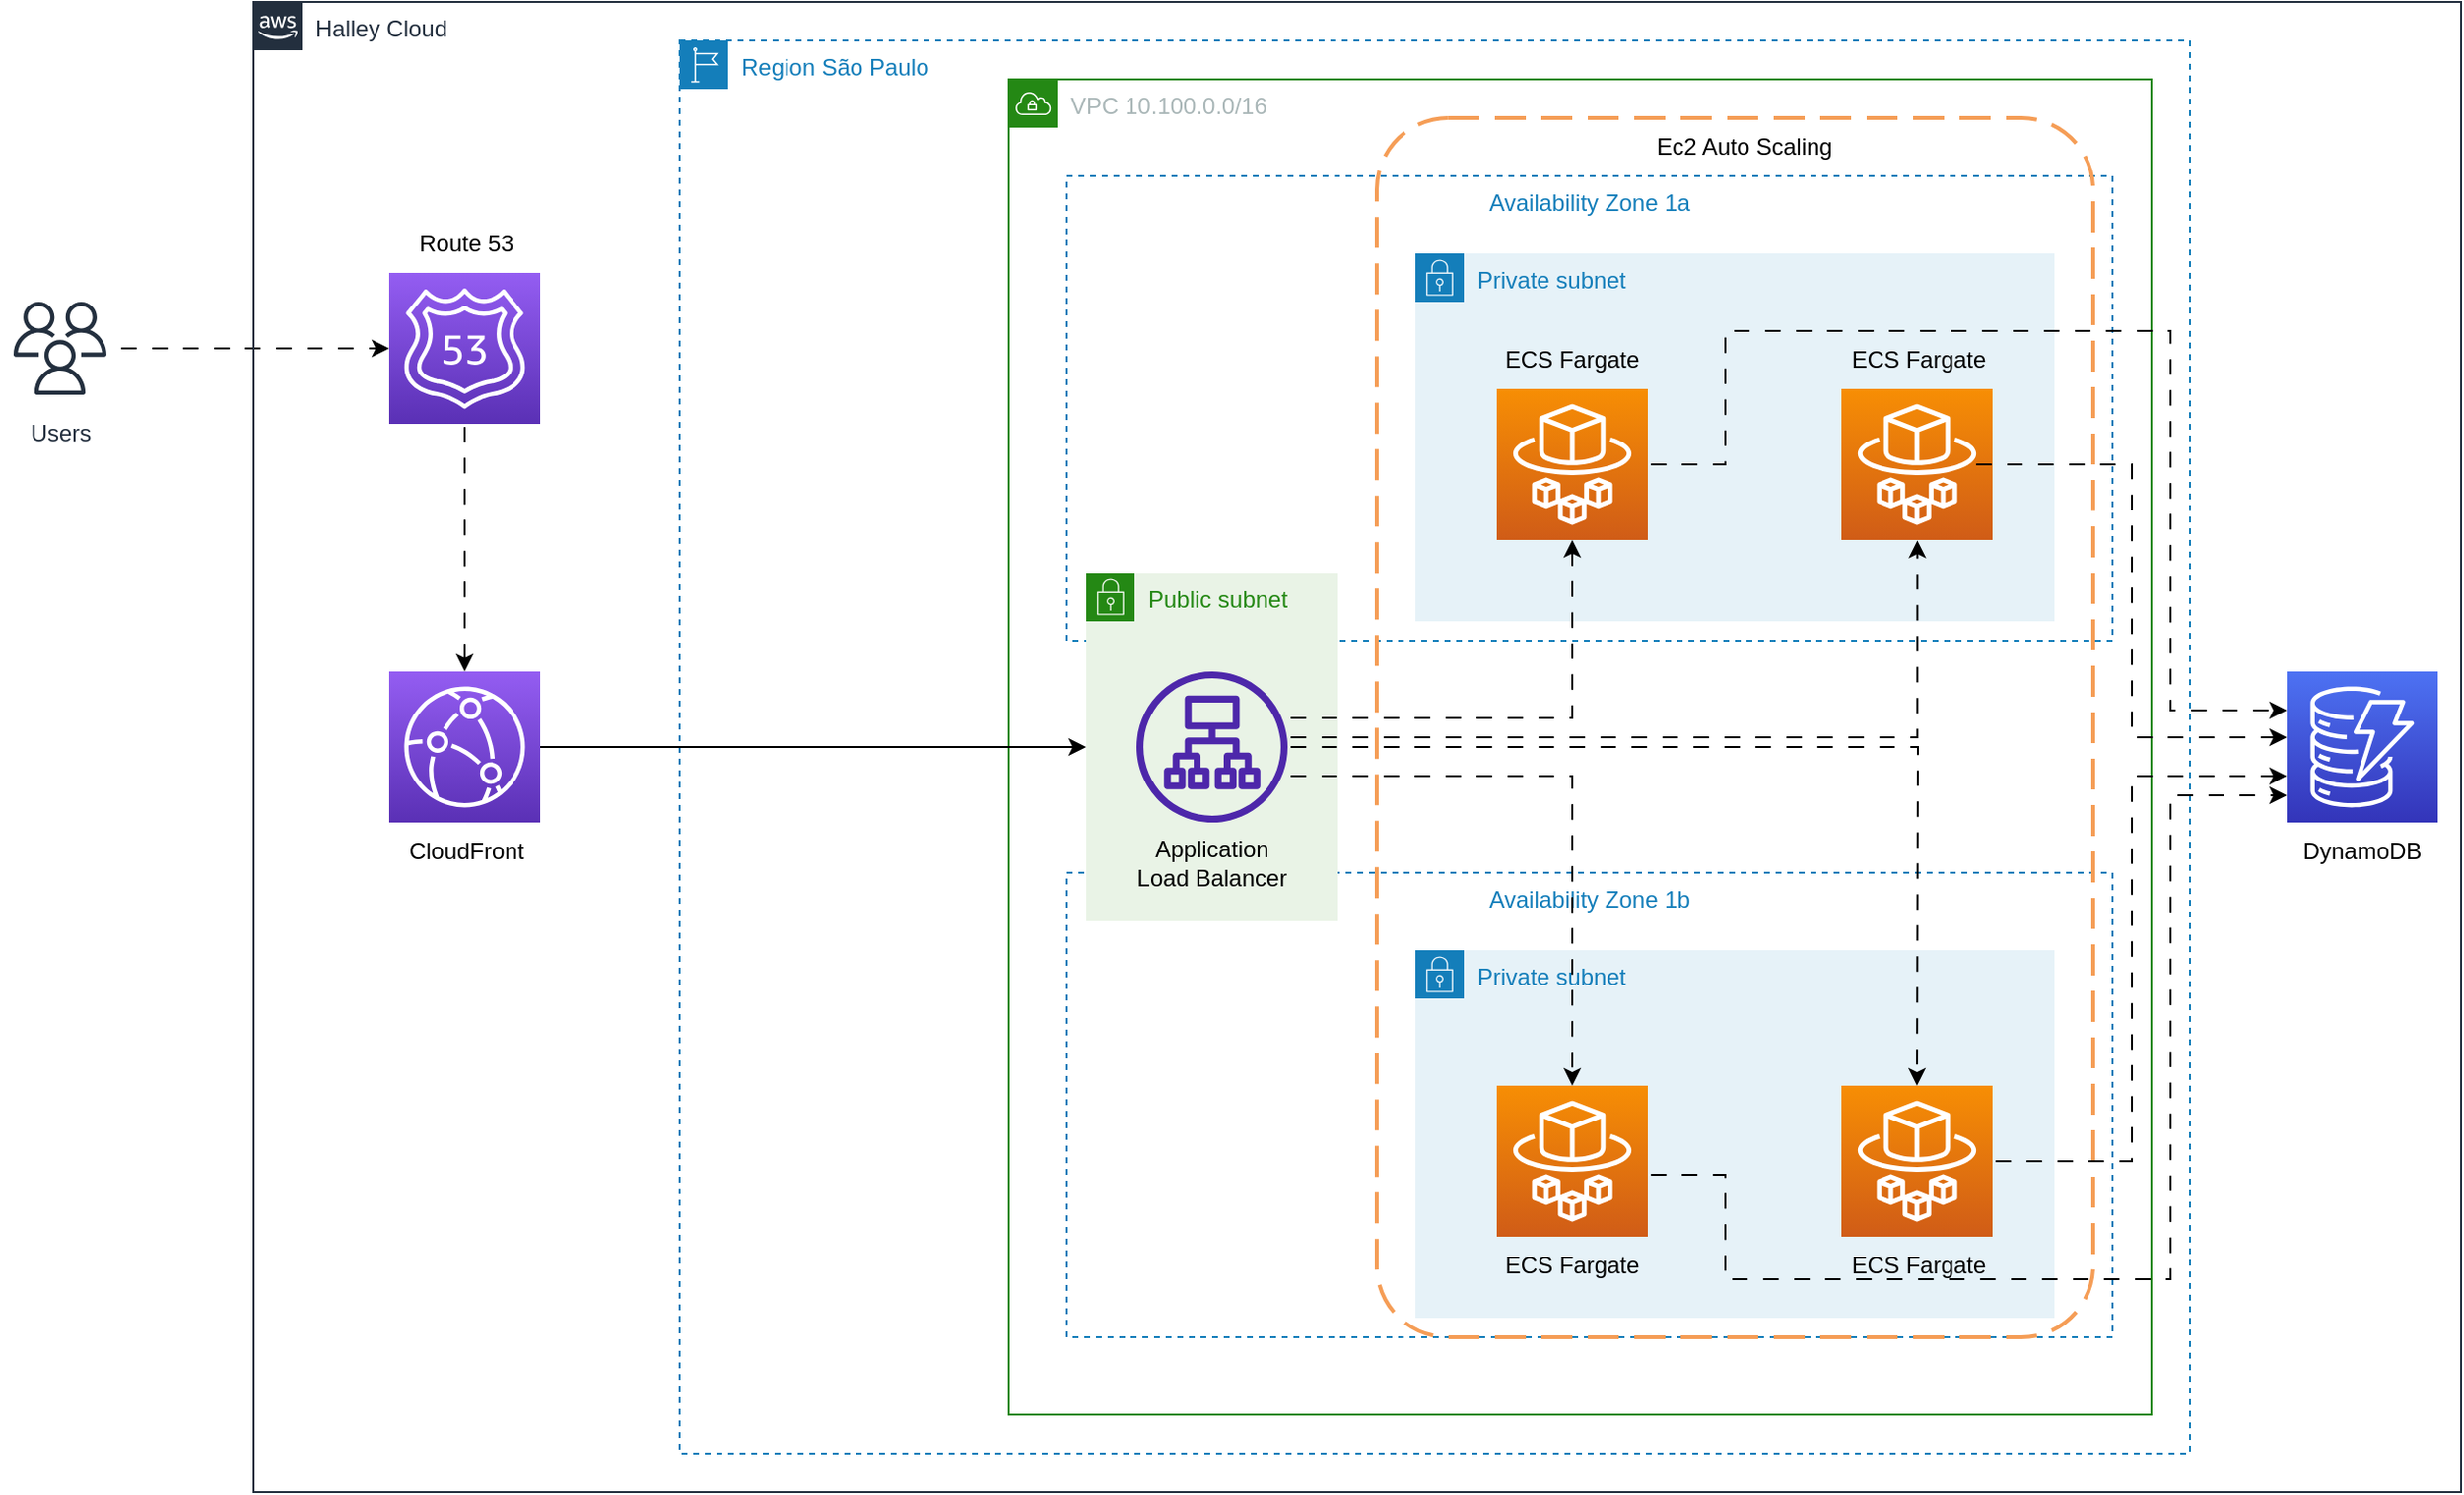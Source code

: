 <mxfile version="21.6.9" type="github">
  <diagram name="Página-1" id="iCkgcVV_24aynwTFFvUh">
    <mxGraphModel dx="1934" dy="826" grid="1" gridSize="10" guides="1" tooltips="1" connect="1" arrows="1" fold="1" page="1" pageScale="1" pageWidth="827" pageHeight="1169" math="0" shadow="0">
      <root>
        <mxCell id="0" />
        <mxCell id="1" parent="0" />
        <mxCell id="KjsGoKqbYrHmFHCyqF9O-1" style="edgeStyle=orthogonalEdgeStyle;rounded=0;orthogonalLoop=1;jettySize=auto;html=1;entryX=0;entryY=0.5;entryDx=0;entryDy=0;entryPerimeter=0;flowAnimation=1;" edge="1" parent="1" source="KjsGoKqbYrHmFHCyqF9O-2" target="KjsGoKqbYrHmFHCyqF9O-40">
          <mxGeometry relative="1" as="geometry" />
        </mxCell>
        <mxCell id="KjsGoKqbYrHmFHCyqF9O-2" value="Users" style="sketch=0;outlineConnect=0;fontColor=#232F3E;gradientColor=none;strokeColor=#232F3E;fillColor=#ffffff;dashed=0;verticalLabelPosition=bottom;verticalAlign=top;align=center;html=1;fontSize=12;fontStyle=0;aspect=fixed;shape=mxgraph.aws4.resourceIcon;resIcon=mxgraph.aws4.users;" vertex="1" parent="1">
          <mxGeometry x="10" y="179" width="60" height="60" as="geometry" />
        </mxCell>
        <mxCell id="KjsGoKqbYrHmFHCyqF9O-3" value="Halley Cloud" style="points=[[0,0],[0.25,0],[0.5,0],[0.75,0],[1,0],[1,0.25],[1,0.5],[1,0.75],[1,1],[0.75,1],[0.5,1],[0.25,1],[0,1],[0,0.75],[0,0.5],[0,0.25]];outlineConnect=0;gradientColor=none;html=1;whiteSpace=wrap;fontSize=12;fontStyle=0;container=1;pointerEvents=0;collapsible=0;recursiveResize=0;shape=mxgraph.aws4.group;grIcon=mxgraph.aws4.group_aws_cloud_alt;strokeColor=#232F3E;fillColor=none;verticalAlign=top;align=left;spacingLeft=30;fontColor=#232F3E;dashed=0;" vertex="1" parent="1">
          <mxGeometry x="140" y="30" width="1140" height="770" as="geometry" />
        </mxCell>
        <mxCell id="KjsGoKqbYrHmFHCyqF9O-4" value="Region São Paulo" style="points=[[0,0],[0.25,0],[0.5,0],[0.75,0],[1,0],[1,0.25],[1,0.5],[1,0.75],[1,1],[0.75,1],[0.5,1],[0.25,1],[0,1],[0,0.75],[0,0.5],[0,0.25]];outlineConnect=0;gradientColor=none;html=1;whiteSpace=wrap;fontSize=12;fontStyle=0;container=1;pointerEvents=0;collapsible=0;recursiveResize=0;shape=mxgraph.aws4.group;grIcon=mxgraph.aws4.group_region;strokeColor=#147EBA;fillColor=none;verticalAlign=top;align=left;spacingLeft=30;fontColor=#147EBA;dashed=1;" vertex="1" parent="KjsGoKqbYrHmFHCyqF9O-3">
          <mxGeometry x="220" y="20" width="780" height="730" as="geometry" />
        </mxCell>
        <mxCell id="KjsGoKqbYrHmFHCyqF9O-5" value="VPC 10.100.0.0/16" style="points=[[0,0],[0.25,0],[0.5,0],[0.75,0],[1,0],[1,0.25],[1,0.5],[1,0.75],[1,1],[0.75,1],[0.5,1],[0.25,1],[0,1],[0,0.75],[0,0.5],[0,0.25]];outlineConnect=0;gradientColor=none;html=1;whiteSpace=wrap;fontSize=12;fontStyle=0;container=1;pointerEvents=0;collapsible=0;recursiveResize=0;shape=mxgraph.aws4.group;grIcon=mxgraph.aws4.group_vpc;strokeColor=#248814;fillColor=none;verticalAlign=top;align=left;spacingLeft=30;fontColor=#AAB7B8;dashed=0;" vertex="1" parent="KjsGoKqbYrHmFHCyqF9O-4">
          <mxGeometry x="170" y="20" width="590" height="690" as="geometry" />
        </mxCell>
        <mxCell id="KjsGoKqbYrHmFHCyqF9O-6" value="Availability Zone 1a" style="fillColor=none;strokeColor=#147EBA;dashed=1;verticalAlign=top;fontStyle=0;fontColor=#147EBA;whiteSpace=wrap;html=1;" vertex="1" parent="KjsGoKqbYrHmFHCyqF9O-5">
          <mxGeometry x="30" y="50" width="540" height="240" as="geometry" />
        </mxCell>
        <mxCell id="KjsGoKqbYrHmFHCyqF9O-7" value="Availability Zone 1b" style="fillColor=none;strokeColor=#147EBA;dashed=1;verticalAlign=top;fontStyle=0;fontColor=#147EBA;whiteSpace=wrap;html=1;" vertex="1" parent="KjsGoKqbYrHmFHCyqF9O-5">
          <mxGeometry x="30" y="410" width="540" height="240" as="geometry" />
        </mxCell>
        <mxCell id="KjsGoKqbYrHmFHCyqF9O-8" value="" style="rounded=1;arcSize=10;dashed=1;strokeColor=#F59D56;fillColor=none;gradientColor=none;dashPattern=8 4;strokeWidth=2;" vertex="1" parent="KjsGoKqbYrHmFHCyqF9O-5">
          <mxGeometry x="190" y="20" width="370" height="630" as="geometry" />
        </mxCell>
        <mxCell id="KjsGoKqbYrHmFHCyqF9O-9" value="Private subnet" style="points=[[0,0],[0.25,0],[0.5,0],[0.75,0],[1,0],[1,0.25],[1,0.5],[1,0.75],[1,1],[0.75,1],[0.5,1],[0.25,1],[0,1],[0,0.75],[0,0.5],[0,0.25]];outlineConnect=0;gradientColor=none;html=1;whiteSpace=wrap;fontSize=12;fontStyle=0;container=1;pointerEvents=0;collapsible=0;recursiveResize=0;shape=mxgraph.aws4.group;grIcon=mxgraph.aws4.group_security_group;grStroke=0;strokeColor=#147EBA;fillColor=#E6F2F8;verticalAlign=top;align=left;spacingLeft=30;fontColor=#147EBA;dashed=0;" vertex="1" parent="KjsGoKqbYrHmFHCyqF9O-5">
          <mxGeometry x="210" y="90" width="330" height="190" as="geometry" />
        </mxCell>
        <mxCell id="KjsGoKqbYrHmFHCyqF9O-48" value="" style="sketch=0;points=[[0,0,0],[0.25,0,0],[0.5,0,0],[0.75,0,0],[1,0,0],[0,1,0],[0.25,1,0],[0.5,1,0],[0.75,1,0],[1,1,0],[0,0.25,0],[0,0.5,0],[0,0.75,0],[1,0.25,0],[1,0.5,0],[1,0.75,0]];outlineConnect=0;fontColor=#232F3E;gradientColor=#F78E04;gradientDirection=north;fillColor=#D05C17;strokeColor=#ffffff;dashed=0;verticalLabelPosition=bottom;verticalAlign=top;align=center;html=1;fontSize=12;fontStyle=0;aspect=fixed;shape=mxgraph.aws4.resourceIcon;resIcon=mxgraph.aws4.fargate;" vertex="1" parent="KjsGoKqbYrHmFHCyqF9O-9">
          <mxGeometry x="220" y="70" width="78" height="78" as="geometry" />
        </mxCell>
        <mxCell id="KjsGoKqbYrHmFHCyqF9O-51" value="" style="sketch=0;points=[[0,0,0],[0.25,0,0],[0.5,0,0],[0.75,0,0],[1,0,0],[0,1,0],[0.25,1,0],[0.5,1,0],[0.75,1,0],[1,1,0],[0,0.25,0],[0,0.5,0],[0,0.75,0],[1,0.25,0],[1,0.5,0],[1,0.75,0]];outlineConnect=0;fontColor=#232F3E;gradientColor=#F78E04;gradientDirection=north;fillColor=#D05C17;strokeColor=#ffffff;dashed=0;verticalLabelPosition=bottom;verticalAlign=top;align=center;html=1;fontSize=12;fontStyle=0;aspect=fixed;shape=mxgraph.aws4.resourceIcon;resIcon=mxgraph.aws4.fargate;" vertex="1" parent="KjsGoKqbYrHmFHCyqF9O-9">
          <mxGeometry x="42" y="70" width="78" height="78" as="geometry" />
        </mxCell>
        <mxCell id="KjsGoKqbYrHmFHCyqF9O-11" value="Private subnet" style="points=[[0,0],[0.25,0],[0.5,0],[0.75,0],[1,0],[1,0.25],[1,0.5],[1,0.75],[1,1],[0.75,1],[0.5,1],[0.25,1],[0,1],[0,0.75],[0,0.5],[0,0.25]];outlineConnect=0;gradientColor=none;html=1;whiteSpace=wrap;fontSize=12;fontStyle=0;container=1;pointerEvents=0;collapsible=0;recursiveResize=0;shape=mxgraph.aws4.group;grIcon=mxgraph.aws4.group_security_group;grStroke=0;strokeColor=#147EBA;fillColor=#E6F2F8;verticalAlign=top;align=left;spacingLeft=30;fontColor=#147EBA;dashed=0;" vertex="1" parent="KjsGoKqbYrHmFHCyqF9O-5">
          <mxGeometry x="210" y="450" width="330" height="190" as="geometry" />
        </mxCell>
        <mxCell id="KjsGoKqbYrHmFHCyqF9O-16" style="edgeStyle=orthogonalEdgeStyle;rounded=0;orthogonalLoop=1;jettySize=auto;html=1;flowAnimation=1;" edge="1" parent="KjsGoKqbYrHmFHCyqF9O-11">
          <mxGeometry relative="1" as="geometry">
            <mxPoint x="120" y="116" as="sourcePoint" />
            <mxPoint x="450" y="-80" as="targetPoint" />
            <Array as="points">
              <mxPoint x="160" y="116" />
              <mxPoint x="160" y="170" />
              <mxPoint x="390" y="170" />
              <mxPoint x="390" y="-80" />
            </Array>
          </mxGeometry>
        </mxCell>
        <mxCell id="KjsGoKqbYrHmFHCyqF9O-49" value="" style="sketch=0;points=[[0,0,0],[0.25,0,0],[0.5,0,0],[0.75,0,0],[1,0,0],[0,1,0],[0.25,1,0],[0.5,1,0],[0.75,1,0],[1,1,0],[0,0.25,0],[0,0.5,0],[0,0.75,0],[1,0.25,0],[1,0.5,0],[1,0.75,0]];outlineConnect=0;fontColor=#232F3E;gradientColor=#F78E04;gradientDirection=north;fillColor=#D05C17;strokeColor=#ffffff;dashed=0;verticalLabelPosition=bottom;verticalAlign=top;align=center;html=1;fontSize=12;fontStyle=0;aspect=fixed;shape=mxgraph.aws4.resourceIcon;resIcon=mxgraph.aws4.fargate;" vertex="1" parent="KjsGoKqbYrHmFHCyqF9O-11">
          <mxGeometry x="42" y="70" width="78" height="78" as="geometry" />
        </mxCell>
        <mxCell id="KjsGoKqbYrHmFHCyqF9O-54" value="ECS Fargate" style="text;html=1;strokeColor=none;fillColor=none;align=center;verticalAlign=middle;whiteSpace=wrap;rounded=0;" vertex="1" parent="KjsGoKqbYrHmFHCyqF9O-11">
          <mxGeometry x="31" y="148" width="100" height="30" as="geometry" />
        </mxCell>
        <mxCell id="KjsGoKqbYrHmFHCyqF9O-17" value="Public subnet" style="points=[[0,0],[0.25,0],[0.5,0],[0.75,0],[1,0],[1,0.25],[1,0.5],[1,0.75],[1,1],[0.75,1],[0.5,1],[0.25,1],[0,1],[0,0.75],[0,0.5],[0,0.25]];outlineConnect=0;gradientColor=none;html=1;whiteSpace=wrap;fontSize=12;fontStyle=0;container=1;pointerEvents=0;collapsible=0;recursiveResize=0;shape=mxgraph.aws4.group;grIcon=mxgraph.aws4.group_security_group;grStroke=0;strokeColor=#248814;fillColor=#E9F3E6;verticalAlign=top;align=left;spacingLeft=30;fontColor=#248814;dashed=0;" vertex="1" parent="KjsGoKqbYrHmFHCyqF9O-5">
          <mxGeometry x="40" y="255" width="130" height="180" as="geometry" />
        </mxCell>
        <mxCell id="KjsGoKqbYrHmFHCyqF9O-28" value="" style="sketch=0;outlineConnect=0;fontColor=#232F3E;gradientColor=none;fillColor=#4D27AA;strokeColor=none;dashed=0;verticalLabelPosition=bottom;verticalAlign=top;align=center;html=1;fontSize=12;fontStyle=0;aspect=fixed;pointerEvents=1;shape=mxgraph.aws4.application_load_balancer;" vertex="1" parent="KjsGoKqbYrHmFHCyqF9O-17">
          <mxGeometry x="26" y="51" width="78" height="78" as="geometry" />
        </mxCell>
        <mxCell id="KjsGoKqbYrHmFHCyqF9O-22" value="Ec2 Auto Scaling" style="text;html=1;strokeColor=none;fillColor=none;align=center;verticalAlign=middle;whiteSpace=wrap;rounded=0;" vertex="1" parent="KjsGoKqbYrHmFHCyqF9O-5">
          <mxGeometry x="330" y="20" width="100" height="30" as="geometry" />
        </mxCell>
        <mxCell id="KjsGoKqbYrHmFHCyqF9O-29" value="ECS Fargate" style="text;html=1;strokeColor=none;fillColor=none;align=center;verticalAlign=middle;whiteSpace=wrap;rounded=0;" vertex="1" parent="KjsGoKqbYrHmFHCyqF9O-5">
          <mxGeometry x="241" y="130" width="100" height="30" as="geometry" />
        </mxCell>
        <mxCell id="KjsGoKqbYrHmFHCyqF9O-32" value="Application&lt;br&gt;Load Balancer" style="text;html=1;strokeColor=none;fillColor=none;align=center;verticalAlign=middle;whiteSpace=wrap;rounded=0;" vertex="1" parent="KjsGoKqbYrHmFHCyqF9O-5">
          <mxGeometry x="55" y="390" width="100" height="30" as="geometry" />
        </mxCell>
        <mxCell id="KjsGoKqbYrHmFHCyqF9O-24" style="edgeStyle=orthogonalEdgeStyle;rounded=0;orthogonalLoop=1;jettySize=auto;html=1;entryX=0.5;entryY=1;entryDx=0;entryDy=0;entryPerimeter=0;flowAnimation=1;" edge="1" parent="KjsGoKqbYrHmFHCyqF9O-5" source="KjsGoKqbYrHmFHCyqF9O-28">
          <mxGeometry relative="1" as="geometry">
            <Array as="points">
              <mxPoint x="291" y="330" />
            </Array>
            <mxPoint x="291" y="238" as="targetPoint" />
          </mxGeometry>
        </mxCell>
        <mxCell id="KjsGoKqbYrHmFHCyqF9O-25" style="edgeStyle=orthogonalEdgeStyle;rounded=0;orthogonalLoop=1;jettySize=auto;html=1;flowAnimation=1;" edge="1" parent="KjsGoKqbYrHmFHCyqF9O-5" source="KjsGoKqbYrHmFHCyqF9O-28">
          <mxGeometry relative="1" as="geometry">
            <Array as="points">
              <mxPoint x="291" y="360" />
            </Array>
            <mxPoint x="291" y="520" as="targetPoint" />
          </mxGeometry>
        </mxCell>
        <mxCell id="KjsGoKqbYrHmFHCyqF9O-26" style="edgeStyle=orthogonalEdgeStyle;rounded=0;orthogonalLoop=1;jettySize=auto;html=1;flowAnimation=1;" edge="1" parent="KjsGoKqbYrHmFHCyqF9O-5" source="KjsGoKqbYrHmFHCyqF9O-28">
          <mxGeometry relative="1" as="geometry">
            <mxPoint x="469" y="520" as="targetPoint" />
          </mxGeometry>
        </mxCell>
        <mxCell id="KjsGoKqbYrHmFHCyqF9O-27" style="edgeStyle=orthogonalEdgeStyle;rounded=0;orthogonalLoop=1;jettySize=auto;html=1;entryX=0.631;entryY=1.004;entryDx=0;entryDy=0;entryPerimeter=0;flowAnimation=1;" edge="1" parent="KjsGoKqbYrHmFHCyqF9O-5" source="KjsGoKqbYrHmFHCyqF9O-28">
          <mxGeometry relative="1" as="geometry">
            <Array as="points">
              <mxPoint x="469" y="340" />
            </Array>
            <mxPoint x="469.218" y="238.312" as="targetPoint" />
          </mxGeometry>
        </mxCell>
        <mxCell id="KjsGoKqbYrHmFHCyqF9O-52" value="ECS Fargate" style="text;html=1;strokeColor=none;fillColor=none;align=center;verticalAlign=middle;whiteSpace=wrap;rounded=0;" vertex="1" parent="KjsGoKqbYrHmFHCyqF9O-5">
          <mxGeometry x="420" y="130" width="100" height="30" as="geometry" />
        </mxCell>
        <mxCell id="KjsGoKqbYrHmFHCyqF9O-50" value="" style="sketch=0;points=[[0,0,0],[0.25,0,0],[0.5,0,0],[0.75,0,0],[1,0,0],[0,1,0],[0.25,1,0],[0.5,1,0],[0.75,1,0],[1,1,0],[0,0.25,0],[0,0.5,0],[0,0.75,0],[1,0.25,0],[1,0.5,0],[1,0.75,0]];outlineConnect=0;fontColor=#232F3E;gradientColor=#F78E04;gradientDirection=north;fillColor=#D05C17;strokeColor=#ffffff;dashed=0;verticalLabelPosition=bottom;verticalAlign=top;align=center;html=1;fontSize=12;fontStyle=0;aspect=fixed;shape=mxgraph.aws4.resourceIcon;resIcon=mxgraph.aws4.fargate;" vertex="1" parent="KjsGoKqbYrHmFHCyqF9O-5">
          <mxGeometry x="430" y="520" width="78" height="78" as="geometry" />
        </mxCell>
        <mxCell id="KjsGoKqbYrHmFHCyqF9O-53" value="ECS Fargate" style="text;html=1;strokeColor=none;fillColor=none;align=center;verticalAlign=middle;whiteSpace=wrap;rounded=0;" vertex="1" parent="KjsGoKqbYrHmFHCyqF9O-5">
          <mxGeometry x="420" y="598" width="100" height="30" as="geometry" />
        </mxCell>
        <mxCell id="KjsGoKqbYrHmFHCyqF9O-35" value="" style="sketch=0;points=[[0,0,0],[0.25,0,0],[0.5,0,0],[0.75,0,0],[1,0,0],[0,1,0],[0.25,1,0],[0.5,1,0],[0.75,1,0],[1,1,0],[0,0.25,0],[0,0.5,0],[0,0.75,0],[1,0.25,0],[1,0.5,0],[1,0.75,0]];outlineConnect=0;fontColor=#232F3E;gradientColor=#4D72F3;gradientDirection=north;fillColor=#3334B9;strokeColor=#ffffff;dashed=0;verticalLabelPosition=bottom;verticalAlign=top;align=center;html=1;fontSize=12;fontStyle=0;aspect=fixed;shape=mxgraph.aws4.resourceIcon;resIcon=mxgraph.aws4.dynamodb;" vertex="1" parent="KjsGoKqbYrHmFHCyqF9O-3">
          <mxGeometry x="1050" y="346" width="78" height="78" as="geometry" />
        </mxCell>
        <mxCell id="KjsGoKqbYrHmFHCyqF9O-47" style="edgeStyle=orthogonalEdgeStyle;rounded=0;orthogonalLoop=1;jettySize=auto;html=1;" edge="1" parent="KjsGoKqbYrHmFHCyqF9O-3" source="KjsGoKqbYrHmFHCyqF9O-38" target="KjsGoKqbYrHmFHCyqF9O-17">
          <mxGeometry relative="1" as="geometry" />
        </mxCell>
        <mxCell id="KjsGoKqbYrHmFHCyqF9O-38" value="" style="sketch=0;points=[[0,0,0],[0.25,0,0],[0.5,0,0],[0.75,0,0],[1,0,0],[0,1,0],[0.25,1,0],[0.5,1,0],[0.75,1,0],[1,1,0],[0,0.25,0],[0,0.5,0],[0,0.75,0],[1,0.25,0],[1,0.5,0],[1,0.75,0]];outlineConnect=0;fontColor=#232F3E;gradientColor=#945DF2;gradientDirection=north;fillColor=#5A30B5;strokeColor=#ffffff;dashed=0;verticalLabelPosition=bottom;verticalAlign=top;align=center;html=1;fontSize=12;fontStyle=0;aspect=fixed;shape=mxgraph.aws4.resourceIcon;resIcon=mxgraph.aws4.cloudfront;" vertex="1" parent="KjsGoKqbYrHmFHCyqF9O-3">
          <mxGeometry x="70" y="346" width="78" height="78" as="geometry" />
        </mxCell>
        <mxCell id="KjsGoKqbYrHmFHCyqF9O-39" style="edgeStyle=orthogonalEdgeStyle;rounded=0;orthogonalLoop=1;jettySize=auto;html=1;flowAnimation=1;" edge="1" parent="KjsGoKqbYrHmFHCyqF9O-3" source="KjsGoKqbYrHmFHCyqF9O-40" target="KjsGoKqbYrHmFHCyqF9O-38">
          <mxGeometry relative="1" as="geometry" />
        </mxCell>
        <mxCell id="KjsGoKqbYrHmFHCyqF9O-40" value="" style="sketch=0;points=[[0,0,0],[0.25,0,0],[0.5,0,0],[0.75,0,0],[1,0,0],[0,1,0],[0.25,1,0],[0.5,1,0],[0.75,1,0],[1,1,0],[0,0.25,0],[0,0.5,0],[0,0.75,0],[1,0.25,0],[1,0.5,0],[1,0.75,0]];outlineConnect=0;fontColor=#232F3E;gradientColor=#945DF2;gradientDirection=north;fillColor=#5A30B5;strokeColor=#ffffff;dashed=0;verticalLabelPosition=bottom;verticalAlign=top;align=center;html=1;fontSize=12;fontStyle=0;aspect=fixed;shape=mxgraph.aws4.resourceIcon;resIcon=mxgraph.aws4.route_53;" vertex="1" parent="KjsGoKqbYrHmFHCyqF9O-3">
          <mxGeometry x="70" y="140" width="78" height="78" as="geometry" />
        </mxCell>
        <mxCell id="KjsGoKqbYrHmFHCyqF9O-41" value="DynamoDB" style="text;html=1;strokeColor=none;fillColor=none;align=center;verticalAlign=middle;whiteSpace=wrap;rounded=0;" vertex="1" parent="KjsGoKqbYrHmFHCyqF9O-3">
          <mxGeometry x="1039" y="424" width="100" height="30" as="geometry" />
        </mxCell>
        <mxCell id="KjsGoKqbYrHmFHCyqF9O-42" value="Route 53" style="text;html=1;strokeColor=none;fillColor=none;align=center;verticalAlign=middle;whiteSpace=wrap;rounded=0;" vertex="1" parent="KjsGoKqbYrHmFHCyqF9O-3">
          <mxGeometry x="60" y="110" width="100" height="30" as="geometry" />
        </mxCell>
        <mxCell id="KjsGoKqbYrHmFHCyqF9O-43" value="CloudFront" style="text;html=1;strokeColor=none;fillColor=none;align=center;verticalAlign=middle;whiteSpace=wrap;rounded=0;" vertex="1" parent="KjsGoKqbYrHmFHCyqF9O-3">
          <mxGeometry x="60" y="424" width="100" height="30" as="geometry" />
        </mxCell>
        <mxCell id="KjsGoKqbYrHmFHCyqF9O-44" style="edgeStyle=orthogonalEdgeStyle;rounded=0;orthogonalLoop=1;jettySize=auto;html=1;flowAnimation=1;" edge="1" parent="KjsGoKqbYrHmFHCyqF9O-3" target="KjsGoKqbYrHmFHCyqF9O-35">
          <mxGeometry relative="1" as="geometry">
            <Array as="points">
              <mxPoint x="970" y="239" />
              <mxPoint x="970" y="380" />
            </Array>
            <mxPoint x="888.0" y="239" as="sourcePoint" />
          </mxGeometry>
        </mxCell>
        <mxCell id="KjsGoKqbYrHmFHCyqF9O-45" style="edgeStyle=orthogonalEdgeStyle;rounded=0;orthogonalLoop=1;jettySize=auto;html=1;entryX=0;entryY=0.692;entryDx=0;entryDy=0;entryPerimeter=0;flowAnimation=1;" edge="1" parent="KjsGoKqbYrHmFHCyqF9O-3" target="KjsGoKqbYrHmFHCyqF9O-35">
          <mxGeometry relative="1" as="geometry">
            <Array as="points">
              <mxPoint x="970" y="599" />
              <mxPoint x="970" y="400" />
            </Array>
            <mxPoint x="898.0" y="599" as="sourcePoint" />
          </mxGeometry>
        </mxCell>
        <mxCell id="KjsGoKqbYrHmFHCyqF9O-46" style="edgeStyle=orthogonalEdgeStyle;rounded=0;orthogonalLoop=1;jettySize=auto;html=1;entryX=0;entryY=0.25;entryDx=0;entryDy=0;entryPerimeter=0;flowAnimation=1;" edge="1" parent="KjsGoKqbYrHmFHCyqF9O-3" target="KjsGoKqbYrHmFHCyqF9O-35">
          <mxGeometry relative="1" as="geometry">
            <Array as="points">
              <mxPoint x="760" y="239" />
              <mxPoint x="760" y="170" />
              <mxPoint x="990" y="170" />
              <mxPoint x="990" y="366" />
              <mxPoint x="1050" y="366" />
            </Array>
            <mxPoint x="720" y="239" as="sourcePoint" />
          </mxGeometry>
        </mxCell>
      </root>
    </mxGraphModel>
  </diagram>
</mxfile>
